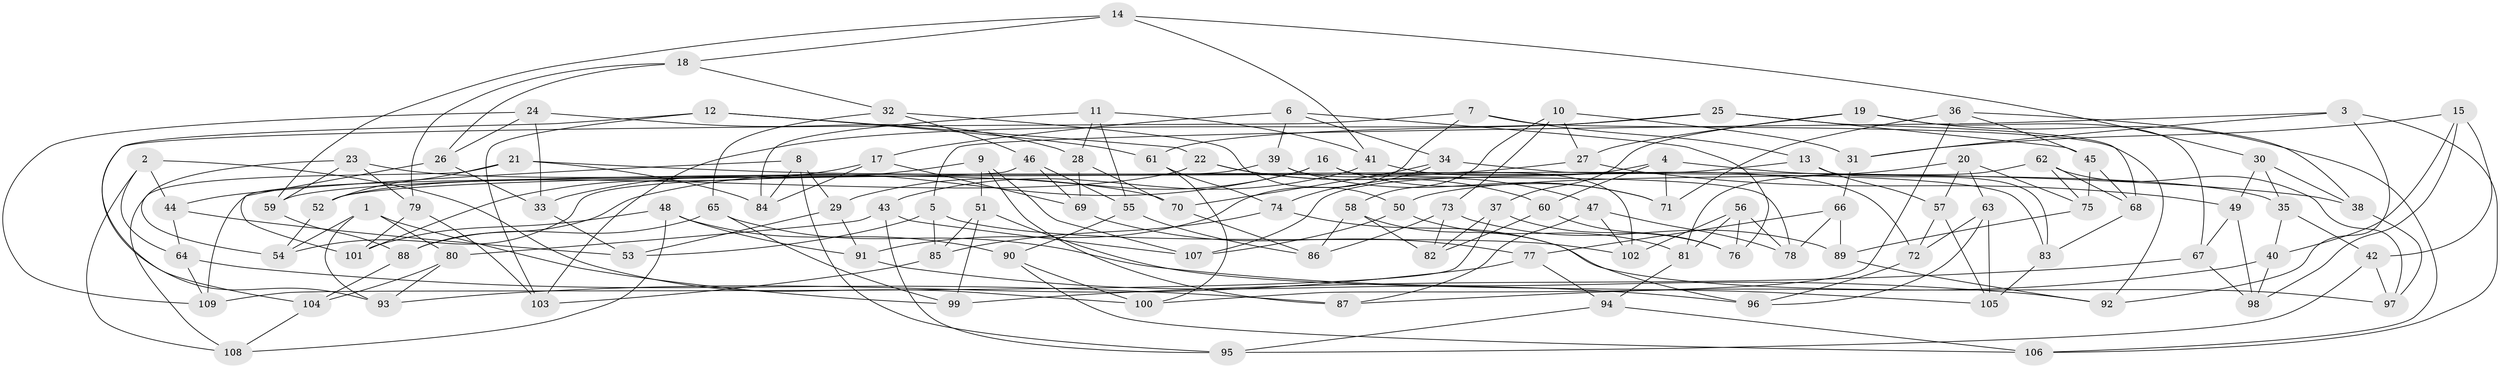 // Generated by graph-tools (version 1.1) at 2025/37/03/09/25 02:37:52]
// undirected, 109 vertices, 218 edges
graph export_dot {
graph [start="1"]
  node [color=gray90,style=filled];
  1;
  2;
  3;
  4;
  5;
  6;
  7;
  8;
  9;
  10;
  11;
  12;
  13;
  14;
  15;
  16;
  17;
  18;
  19;
  20;
  21;
  22;
  23;
  24;
  25;
  26;
  27;
  28;
  29;
  30;
  31;
  32;
  33;
  34;
  35;
  36;
  37;
  38;
  39;
  40;
  41;
  42;
  43;
  44;
  45;
  46;
  47;
  48;
  49;
  50;
  51;
  52;
  53;
  54;
  55;
  56;
  57;
  58;
  59;
  60;
  61;
  62;
  63;
  64;
  65;
  66;
  67;
  68;
  69;
  70;
  71;
  72;
  73;
  74;
  75;
  76;
  77;
  78;
  79;
  80;
  81;
  82;
  83;
  84;
  85;
  86;
  87;
  88;
  89;
  90;
  91;
  92;
  93;
  94;
  95;
  96;
  97;
  98;
  99;
  100;
  101;
  102;
  103;
  104;
  105;
  106;
  107;
  108;
  109;
  1 -- 80;
  1 -- 54;
  1 -- 99;
  1 -- 93;
  2 -- 64;
  2 -- 44;
  2 -- 108;
  2 -- 100;
  3 -- 106;
  3 -- 31;
  3 -- 5;
  3 -- 92;
  4 -- 107;
  4 -- 35;
  4 -- 60;
  4 -- 71;
  5 -- 85;
  5 -- 53;
  5 -- 102;
  6 -- 39;
  6 -- 34;
  6 -- 17;
  6 -- 76;
  7 -- 104;
  7 -- 91;
  7 -- 13;
  7 -- 92;
  8 -- 29;
  8 -- 84;
  8 -- 95;
  8 -- 44;
  9 -- 87;
  9 -- 51;
  9 -- 33;
  9 -- 107;
  10 -- 73;
  10 -- 27;
  10 -- 58;
  10 -- 31;
  11 -- 28;
  11 -- 84;
  11 -- 55;
  11 -- 41;
  12 -- 22;
  12 -- 103;
  12 -- 93;
  12 -- 61;
  13 -- 57;
  13 -- 59;
  13 -- 83;
  14 -- 41;
  14 -- 59;
  14 -- 18;
  14 -- 30;
  15 -- 40;
  15 -- 98;
  15 -- 42;
  15 -- 31;
  16 -- 29;
  16 -- 78;
  16 -- 71;
  16 -- 88;
  17 -- 84;
  17 -- 101;
  17 -- 69;
  18 -- 26;
  18 -- 32;
  18 -- 79;
  19 -- 106;
  19 -- 67;
  19 -- 37;
  19 -- 27;
  20 -- 75;
  20 -- 63;
  20 -- 57;
  20 -- 50;
  21 -- 84;
  21 -- 52;
  21 -- 38;
  21 -- 108;
  22 -- 52;
  22 -- 47;
  22 -- 60;
  23 -- 79;
  23 -- 54;
  23 -- 70;
  23 -- 59;
  24 -- 33;
  24 -- 109;
  24 -- 26;
  24 -- 28;
  25 -- 68;
  25 -- 103;
  25 -- 61;
  25 -- 45;
  26 -- 101;
  26 -- 33;
  27 -- 49;
  27 -- 52;
  28 -- 70;
  28 -- 69;
  29 -- 91;
  29 -- 53;
  30 -- 49;
  30 -- 35;
  30 -- 38;
  31 -- 66;
  32 -- 50;
  32 -- 46;
  32 -- 65;
  33 -- 53;
  34 -- 83;
  34 -- 74;
  34 -- 70;
  35 -- 42;
  35 -- 40;
  36 -- 71;
  36 -- 38;
  36 -- 100;
  36 -- 45;
  37 -- 82;
  37 -- 76;
  37 -- 109;
  38 -- 97;
  39 -- 54;
  39 -- 71;
  39 -- 102;
  40 -- 98;
  40 -- 87;
  41 -- 72;
  41 -- 43;
  42 -- 95;
  42 -- 97;
  43 -- 80;
  43 -- 107;
  43 -- 95;
  44 -- 64;
  44 -- 53;
  45 -- 68;
  45 -- 75;
  46 -- 69;
  46 -- 55;
  46 -- 109;
  47 -- 78;
  47 -- 87;
  47 -- 102;
  48 -- 91;
  48 -- 108;
  48 -- 90;
  48 -- 101;
  49 -- 98;
  49 -- 67;
  50 -- 81;
  50 -- 107;
  51 -- 85;
  51 -- 105;
  51 -- 99;
  52 -- 54;
  55 -- 86;
  55 -- 90;
  56 -- 102;
  56 -- 76;
  56 -- 78;
  56 -- 81;
  57 -- 72;
  57 -- 105;
  58 -- 96;
  58 -- 86;
  58 -- 82;
  59 -- 88;
  60 -- 82;
  60 -- 76;
  61 -- 74;
  61 -- 100;
  62 -- 75;
  62 -- 81;
  62 -- 68;
  62 -- 97;
  63 -- 105;
  63 -- 72;
  63 -- 96;
  64 -- 109;
  64 -- 87;
  65 -- 88;
  65 -- 92;
  65 -- 99;
  66 -- 77;
  66 -- 89;
  66 -- 78;
  67 -- 98;
  67 -- 99;
  68 -- 83;
  69 -- 77;
  70 -- 86;
  72 -- 96;
  73 -- 86;
  73 -- 89;
  73 -- 82;
  74 -- 97;
  74 -- 85;
  75 -- 89;
  77 -- 93;
  77 -- 94;
  79 -- 101;
  79 -- 103;
  80 -- 104;
  80 -- 93;
  81 -- 94;
  83 -- 105;
  85 -- 103;
  88 -- 104;
  89 -- 92;
  90 -- 106;
  90 -- 100;
  91 -- 96;
  94 -- 106;
  94 -- 95;
  104 -- 108;
}
